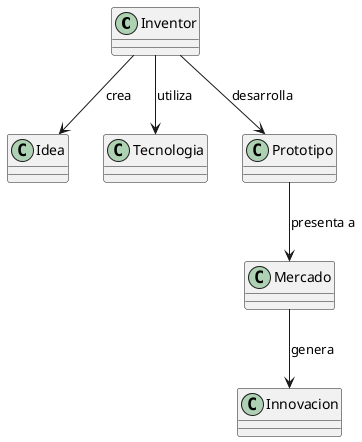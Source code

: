 @startuml
class Inventor

class Idea

class Tecnologia

class Prototipo

class Mercado

class Innovacion

Inventor --> Idea : "crea"
Inventor --> Tecnologia : "utiliza"
Inventor --> Prototipo : "desarrolla"
Prototipo --> Mercado : "presenta a"
Mercado --> Innovacion : "genera"
@enduml
